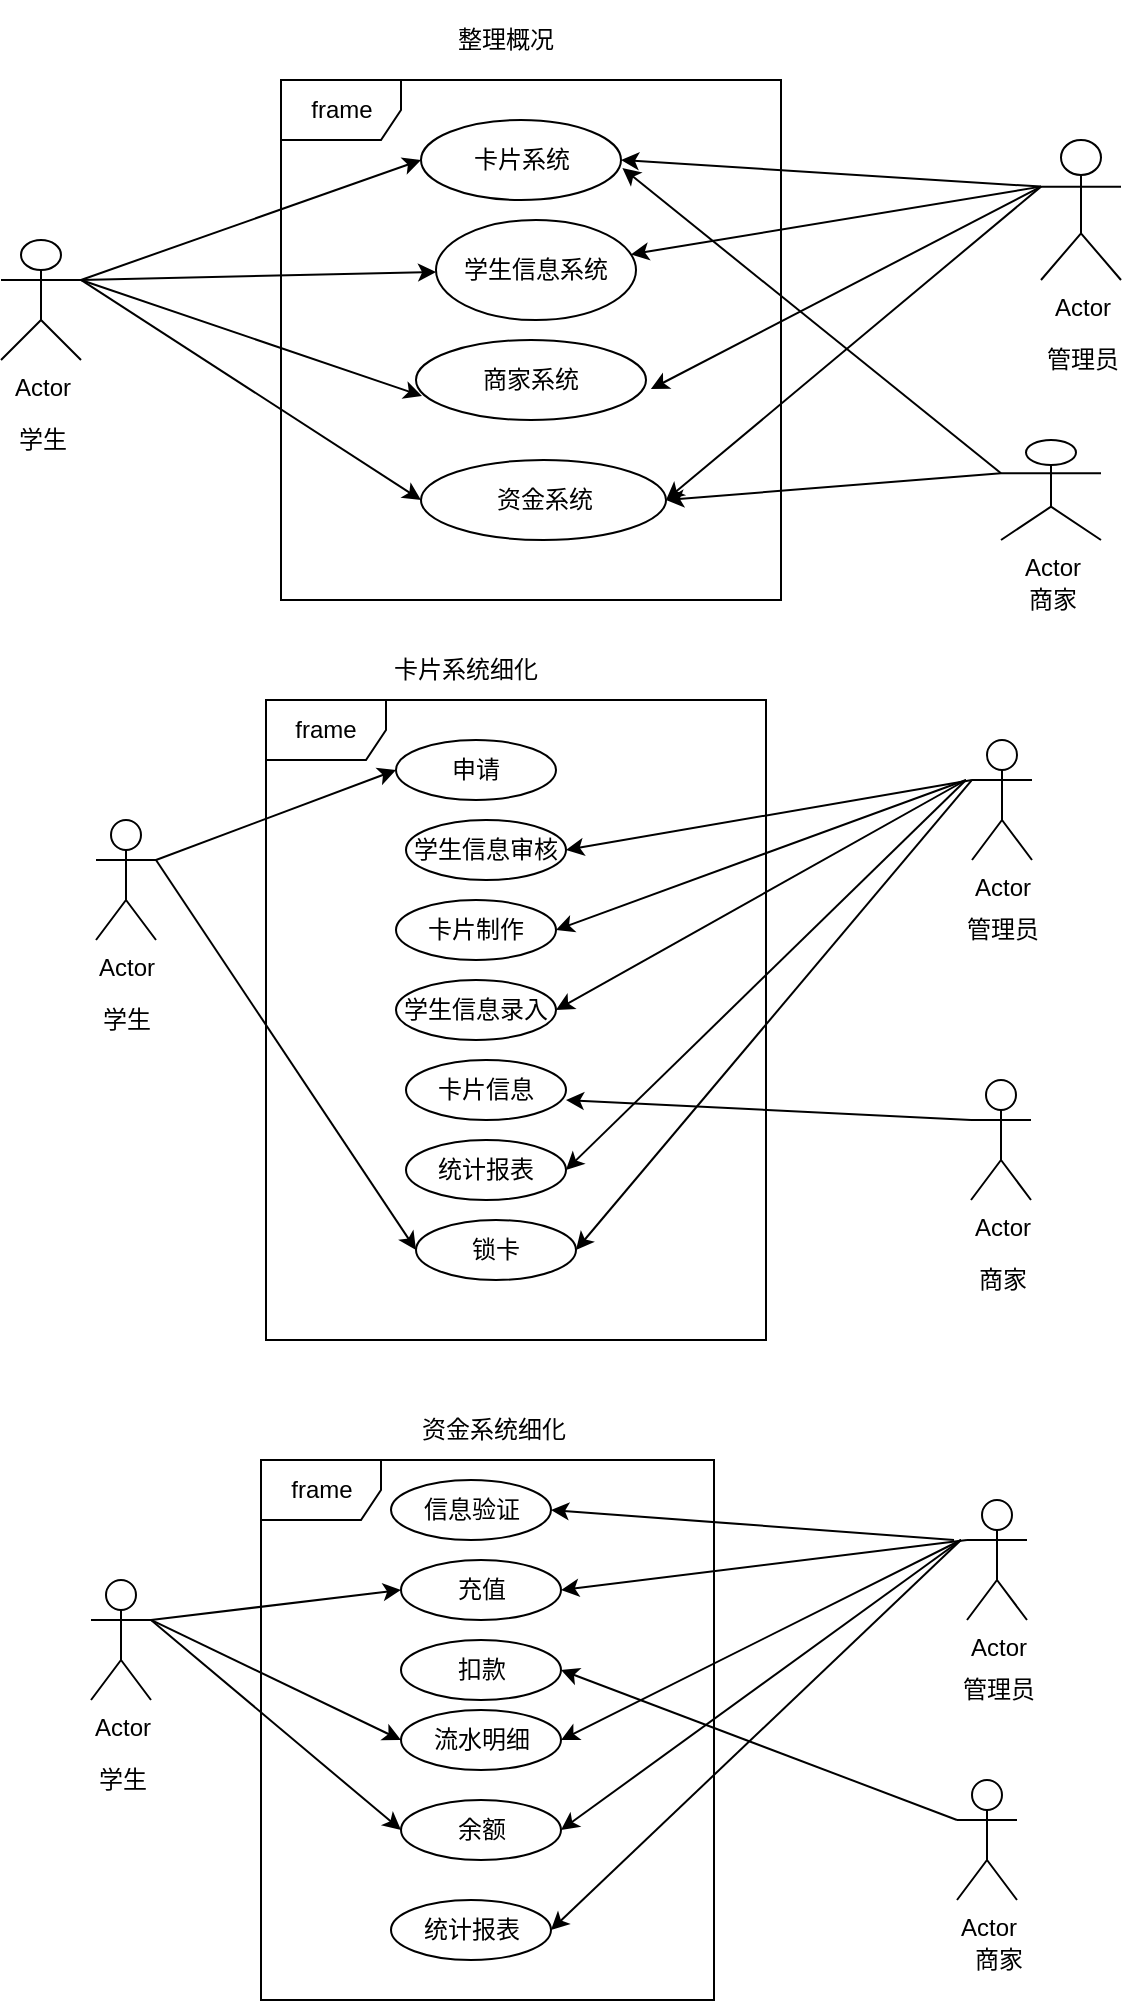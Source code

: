 <mxfile version="13.2.1" type="github">
  <diagram name="Page-1" id="e7e014a7-5840-1c2e-5031-d8a46d1fe8dd">
    <mxGraphModel dx="1422" dy="1537" grid="1" gridSize="10" guides="1" tooltips="1" connect="1" arrows="1" fold="1" page="1" pageScale="1" pageWidth="1169" pageHeight="826" background="#ffffff" math="0" shadow="0">
      <root>
        <mxCell id="0" />
        <mxCell id="1" parent="0" />
        <mxCell id="xZ-QIQwsPO3p9iyDY6K0-41" value="frame" style="shape=umlFrame;whiteSpace=wrap;html=1;" parent="1" vertex="1">
          <mxGeometry x="487.5" y="20" width="250" height="260" as="geometry" />
        </mxCell>
        <mxCell id="xZ-QIQwsPO3p9iyDY6K0-54" value="卡片系统" style="ellipse;whiteSpace=wrap;html=1;" parent="1" vertex="1">
          <mxGeometry x="557.5" y="40" width="100" height="40" as="geometry" />
        </mxCell>
        <mxCell id="xZ-QIQwsPO3p9iyDY6K0-66" value="学生信息系统" style="ellipse;whiteSpace=wrap;html=1;" parent="1" vertex="1">
          <mxGeometry x="565" y="90" width="100" height="50" as="geometry" />
        </mxCell>
        <mxCell id="xZ-QIQwsPO3p9iyDY6K0-69" value="商家系统" style="ellipse;whiteSpace=wrap;html=1;" parent="1" vertex="1">
          <mxGeometry x="555" y="150" width="115" height="40" as="geometry" />
        </mxCell>
        <mxCell id="xZ-QIQwsPO3p9iyDY6K0-105" style="edgeStyle=none;rounded=1;orthogonalLoop=1;jettySize=auto;html=1;exitX=0;exitY=0.333;exitDx=0;exitDy=0;exitPerimeter=0;" parent="1" source="xZ-QIQwsPO3p9iyDY6K0-70" target="xZ-QIQwsPO3p9iyDY6K0-66" edge="1">
          <mxGeometry relative="1" as="geometry">
            <mxPoint x="1037.5" y="223" as="sourcePoint" />
          </mxGeometry>
        </mxCell>
        <mxCell id="xZ-QIQwsPO3p9iyDY6K0-106" style="edgeStyle=none;rounded=1;orthogonalLoop=1;jettySize=auto;html=1;exitX=0;exitY=0.333;exitDx=0;exitDy=0;exitPerimeter=0;entryX=1.021;entryY=0.614;entryDx=0;entryDy=0;entryPerimeter=0;" parent="1" source="xZ-QIQwsPO3p9iyDY6K0-70" target="xZ-QIQwsPO3p9iyDY6K0-69" edge="1">
          <mxGeometry relative="1" as="geometry" />
        </mxCell>
        <mxCell id="xZ-QIQwsPO3p9iyDY6K0-108" style="edgeStyle=none;rounded=1;orthogonalLoop=1;jettySize=auto;html=1;exitX=0;exitY=0.333;exitDx=0;exitDy=0;exitPerimeter=0;entryX=1;entryY=0.5;entryDx=0;entryDy=0;" parent="1" source="xZ-QIQwsPO3p9iyDY6K0-70" target="xZ-QIQwsPO3p9iyDY6K0-98" edge="1">
          <mxGeometry relative="1" as="geometry" />
        </mxCell>
        <mxCell id="xZ-QIQwsPO3p9iyDY6K0-134" style="edgeStyle=none;rounded=1;orthogonalLoop=1;jettySize=auto;html=1;exitX=0;exitY=0.333;exitDx=0;exitDy=0;exitPerimeter=0;entryX=1;entryY=0.5;entryDx=0;entryDy=0;" parent="1" source="xZ-QIQwsPO3p9iyDY6K0-70" target="xZ-QIQwsPO3p9iyDY6K0-54" edge="1">
          <mxGeometry relative="1" as="geometry" />
        </mxCell>
        <mxCell id="xZ-QIQwsPO3p9iyDY6K0-70" value="Actor" style="shape=umlActor;verticalLabelPosition=bottom;labelBackgroundColor=#ffffff;verticalAlign=top;html=1;" parent="1" vertex="1">
          <mxGeometry x="867.5" y="50" width="40" height="70" as="geometry" />
        </mxCell>
        <mxCell id="xZ-QIQwsPO3p9iyDY6K0-96" value="管理员" style="text;html=1;align=center;verticalAlign=middle;resizable=0;points=[];autosize=1;" parent="1" vertex="1">
          <mxGeometry x="862.5" y="150" width="50" height="20" as="geometry" />
        </mxCell>
        <mxCell id="xZ-QIQwsPO3p9iyDY6K0-97" value="学生" style="text;html=1;align=center;verticalAlign=middle;resizable=0;points=[];autosize=1;" parent="1" vertex="1">
          <mxGeometry x="347.5" y="190" width="40" height="20" as="geometry" />
        </mxCell>
        <mxCell id="xZ-QIQwsPO3p9iyDY6K0-98" value="资金系统" style="ellipse;whiteSpace=wrap;html=1;" parent="1" vertex="1">
          <mxGeometry x="557.5" y="210" width="122.5" height="40" as="geometry" />
        </mxCell>
        <mxCell id="xZ-QIQwsPO3p9iyDY6K0-112" style="edgeStyle=none;rounded=1;orthogonalLoop=1;jettySize=auto;html=1;exitX=0;exitY=0.333;exitDx=0;exitDy=0;exitPerimeter=0;entryX=1;entryY=0.5;entryDx=0;entryDy=0;" parent="1" source="xZ-QIQwsPO3p9iyDY6K0-110" target="xZ-QIQwsPO3p9iyDY6K0-98" edge="1">
          <mxGeometry relative="1" as="geometry" />
        </mxCell>
        <mxCell id="xZ-QIQwsPO3p9iyDY6K0-113" style="edgeStyle=none;rounded=1;orthogonalLoop=1;jettySize=auto;html=1;exitX=0;exitY=0.333;exitDx=0;exitDy=0;exitPerimeter=0;entryX=1.007;entryY=0.6;entryDx=0;entryDy=0;entryPerimeter=0;" parent="1" source="xZ-QIQwsPO3p9iyDY6K0-110" target="xZ-QIQwsPO3p9iyDY6K0-54" edge="1">
          <mxGeometry relative="1" as="geometry" />
        </mxCell>
        <mxCell id="xZ-QIQwsPO3p9iyDY6K0-110" value="Actor" style="shape=umlActor;verticalLabelPosition=bottom;labelBackgroundColor=#ffffff;verticalAlign=top;html=1;" parent="1" vertex="1">
          <mxGeometry x="847.5" y="200" width="50" height="50" as="geometry" />
        </mxCell>
        <mxCell id="xZ-QIQwsPO3p9iyDY6K0-111" value="商家" style="text;html=1;align=center;verticalAlign=middle;resizable=0;points=[];autosize=1;" parent="1" vertex="1">
          <mxGeometry x="852.5" y="270" width="40" height="20" as="geometry" />
        </mxCell>
        <mxCell id="xZ-QIQwsPO3p9iyDY6K0-156" style="edgeStyle=none;rounded=1;orthogonalLoop=1;jettySize=auto;html=1;exitX=1;exitY=0.333;exitDx=0;exitDy=0;exitPerimeter=0;entryX=0;entryY=0.5;entryDx=0;entryDy=0;" parent="1" source="xZ-QIQwsPO3p9iyDY6K0-115" target="xZ-QIQwsPO3p9iyDY6K0-129" edge="1">
          <mxGeometry relative="1" as="geometry" />
        </mxCell>
        <mxCell id="xZ-QIQwsPO3p9iyDY6K0-157" style="edgeStyle=none;rounded=1;orthogonalLoop=1;jettySize=auto;html=1;exitX=1;exitY=0.333;exitDx=0;exitDy=0;exitPerimeter=0;entryX=0;entryY=0.5;entryDx=0;entryDy=0;" parent="1" source="xZ-QIQwsPO3p9iyDY6K0-115" target="xZ-QIQwsPO3p9iyDY6K0-155" edge="1">
          <mxGeometry relative="1" as="geometry" />
        </mxCell>
        <mxCell id="xZ-QIQwsPO3p9iyDY6K0-115" value="Actor" style="shape=umlActor;verticalLabelPosition=bottom;labelBackgroundColor=#ffffff;verticalAlign=top;html=1;" parent="1" vertex="1">
          <mxGeometry x="395" y="390" width="30" height="60" as="geometry" />
        </mxCell>
        <mxCell id="xZ-QIQwsPO3p9iyDY6K0-122" value="学生" style="text;html=1;align=center;verticalAlign=middle;resizable=0;points=[];autosize=1;" parent="1" vertex="1">
          <mxGeometry x="390" y="480" width="40" height="20" as="geometry" />
        </mxCell>
        <mxCell id="xZ-QIQwsPO3p9iyDY6K0-123" value="frame" style="shape=umlFrame;whiteSpace=wrap;html=1;" parent="1" vertex="1">
          <mxGeometry x="480" y="330" width="250" height="320" as="geometry" />
        </mxCell>
        <mxCell id="xZ-QIQwsPO3p9iyDY6K0-124" value="学生信息审核" style="ellipse;whiteSpace=wrap;html=1;" parent="1" vertex="1">
          <mxGeometry x="550" y="390" width="80" height="30" as="geometry" />
        </mxCell>
        <mxCell id="xZ-QIQwsPO3p9iyDY6K0-125" value="卡片制作" style="ellipse;whiteSpace=wrap;html=1;" parent="1" vertex="1">
          <mxGeometry x="545" y="430" width="80" height="30" as="geometry" />
        </mxCell>
        <mxCell id="xZ-QIQwsPO3p9iyDY6K0-126" value="卡片信息" style="ellipse;whiteSpace=wrap;html=1;" parent="1" vertex="1">
          <mxGeometry x="550" y="510" width="80" height="30" as="geometry" />
        </mxCell>
        <mxCell id="xZ-QIQwsPO3p9iyDY6K0-127" value="统计报表" style="ellipse;whiteSpace=wrap;html=1;" parent="1" vertex="1">
          <mxGeometry x="550" y="550" width="80" height="30" as="geometry" />
        </mxCell>
        <mxCell id="xZ-QIQwsPO3p9iyDY6K0-128" value="学生信息录入" style="ellipse;whiteSpace=wrap;html=1;" parent="1" vertex="1">
          <mxGeometry x="545" y="470" width="80" height="30" as="geometry" />
        </mxCell>
        <mxCell id="xZ-QIQwsPO3p9iyDY6K0-129" value="申请" style="ellipse;whiteSpace=wrap;html=1;" parent="1" vertex="1">
          <mxGeometry x="545" y="350" width="80" height="30" as="geometry" />
        </mxCell>
        <mxCell id="xZ-QIQwsPO3p9iyDY6K0-137" style="edgeStyle=none;rounded=1;orthogonalLoop=1;jettySize=auto;html=1;exitX=1;exitY=0.333;exitDx=0;exitDy=0;exitPerimeter=0;entryX=0;entryY=0.5;entryDx=0;entryDy=0;" parent="1" source="xZ-QIQwsPO3p9iyDY6K0-136" target="xZ-QIQwsPO3p9iyDY6K0-54" edge="1">
          <mxGeometry relative="1" as="geometry" />
        </mxCell>
        <mxCell id="xZ-QIQwsPO3p9iyDY6K0-140" style="edgeStyle=none;rounded=1;orthogonalLoop=1;jettySize=auto;html=1;exitX=1;exitY=0.333;exitDx=0;exitDy=0;exitPerimeter=0;" parent="1" source="xZ-QIQwsPO3p9iyDY6K0-136" target="xZ-QIQwsPO3p9iyDY6K0-66" edge="1">
          <mxGeometry relative="1" as="geometry" />
        </mxCell>
        <mxCell id="xZ-QIQwsPO3p9iyDY6K0-141" style="edgeStyle=none;rounded=1;orthogonalLoop=1;jettySize=auto;html=1;entryX=0.026;entryY=0.7;entryDx=0;entryDy=0;entryPerimeter=0;exitX=1;exitY=0.333;exitDx=0;exitDy=0;exitPerimeter=0;" parent="1" source="xZ-QIQwsPO3p9iyDY6K0-136" target="xZ-QIQwsPO3p9iyDY6K0-69" edge="1">
          <mxGeometry relative="1" as="geometry">
            <mxPoint x="397.5" y="120" as="sourcePoint" />
          </mxGeometry>
        </mxCell>
        <mxCell id="xZ-QIQwsPO3p9iyDY6K0-142" style="edgeStyle=none;rounded=1;orthogonalLoop=1;jettySize=auto;html=1;exitX=1;exitY=0.333;exitDx=0;exitDy=0;exitPerimeter=0;entryX=0;entryY=0.5;entryDx=0;entryDy=0;" parent="1" source="xZ-QIQwsPO3p9iyDY6K0-136" target="xZ-QIQwsPO3p9iyDY6K0-98" edge="1">
          <mxGeometry relative="1" as="geometry" />
        </mxCell>
        <mxCell id="xZ-QIQwsPO3p9iyDY6K0-136" value="Actor" style="shape=umlActor;verticalLabelPosition=bottom;labelBackgroundColor=#ffffff;verticalAlign=top;html=1;align=center;fontStyle=0" parent="1" vertex="1">
          <mxGeometry x="347.5" y="100" width="40" height="60" as="geometry" />
        </mxCell>
        <mxCell id="xZ-QIQwsPO3p9iyDY6K0-146" style="edgeStyle=none;rounded=1;orthogonalLoop=1;jettySize=auto;html=1;exitX=0.5;exitY=1;exitDx=0;exitDy=0;" parent="1" source="xZ-QIQwsPO3p9iyDY6K0-129" target="xZ-QIQwsPO3p9iyDY6K0-129" edge="1">
          <mxGeometry relative="1" as="geometry" />
        </mxCell>
        <mxCell id="xZ-QIQwsPO3p9iyDY6K0-150" style="edgeStyle=none;rounded=1;orthogonalLoop=1;jettySize=auto;html=1;exitX=0.5;exitY=1;exitDx=0;exitDy=0;" parent="1" source="xZ-QIQwsPO3p9iyDY6K0-128" target="xZ-QIQwsPO3p9iyDY6K0-128" edge="1">
          <mxGeometry relative="1" as="geometry" />
        </mxCell>
        <mxCell id="xZ-QIQwsPO3p9iyDY6K0-151" style="edgeStyle=none;rounded=1;orthogonalLoop=1;jettySize=auto;html=1;exitX=0.5;exitY=1;exitDx=0;exitDy=0;" parent="1" source="xZ-QIQwsPO3p9iyDY6K0-124" target="xZ-QIQwsPO3p9iyDY6K0-124" edge="1">
          <mxGeometry relative="1" as="geometry" />
        </mxCell>
        <mxCell id="xZ-QIQwsPO3p9iyDY6K0-152" style="edgeStyle=none;rounded=1;orthogonalLoop=1;jettySize=auto;html=1;exitX=0.5;exitY=1;exitDx=0;exitDy=0;" parent="1" source="xZ-QIQwsPO3p9iyDY6K0-129" target="xZ-QIQwsPO3p9iyDY6K0-129" edge="1">
          <mxGeometry relative="1" as="geometry" />
        </mxCell>
        <mxCell id="xZ-QIQwsPO3p9iyDY6K0-155" value="锁卡" style="ellipse;whiteSpace=wrap;html=1;" parent="1" vertex="1">
          <mxGeometry x="555" y="590" width="80" height="30" as="geometry" />
        </mxCell>
        <mxCell id="xZ-QIQwsPO3p9iyDY6K0-169" style="edgeStyle=none;rounded=1;orthogonalLoop=1;jettySize=auto;html=1;exitX=0;exitY=0.333;exitDx=0;exitDy=0;exitPerimeter=0;entryX=1;entryY=0.5;entryDx=0;entryDy=0;" parent="1" source="xZ-QIQwsPO3p9iyDY6K0-158" target="xZ-QIQwsPO3p9iyDY6K0-124" edge="1">
          <mxGeometry relative="1" as="geometry" />
        </mxCell>
        <mxCell id="xZ-QIQwsPO3p9iyDY6K0-170" style="edgeStyle=none;rounded=1;orthogonalLoop=1;jettySize=auto;html=1;entryX=1;entryY=0.5;entryDx=0;entryDy=0;" parent="1" target="xZ-QIQwsPO3p9iyDY6K0-125" edge="1">
          <mxGeometry relative="1" as="geometry">
            <mxPoint x="830" y="370" as="sourcePoint" />
          </mxGeometry>
        </mxCell>
        <mxCell id="xZ-QIQwsPO3p9iyDY6K0-171" style="edgeStyle=none;rounded=1;orthogonalLoop=1;jettySize=auto;html=1;entryX=1;entryY=0.5;entryDx=0;entryDy=0;" parent="1" target="xZ-QIQwsPO3p9iyDY6K0-128" edge="1">
          <mxGeometry relative="1" as="geometry">
            <mxPoint x="830" y="370" as="sourcePoint" />
          </mxGeometry>
        </mxCell>
        <mxCell id="xZ-QIQwsPO3p9iyDY6K0-172" style="edgeStyle=none;rounded=1;orthogonalLoop=1;jettySize=auto;html=1;entryX=1;entryY=0.5;entryDx=0;entryDy=0;" parent="1" target="xZ-QIQwsPO3p9iyDY6K0-127" edge="1">
          <mxGeometry relative="1" as="geometry">
            <mxPoint x="830" y="370" as="sourcePoint" />
          </mxGeometry>
        </mxCell>
        <mxCell id="xZ-QIQwsPO3p9iyDY6K0-173" style="edgeStyle=none;rounded=1;orthogonalLoop=1;jettySize=auto;html=1;exitX=0;exitY=0.333;exitDx=0;exitDy=0;exitPerimeter=0;entryX=1;entryY=0.5;entryDx=0;entryDy=0;" parent="1" source="xZ-QIQwsPO3p9iyDY6K0-158" target="xZ-QIQwsPO3p9iyDY6K0-155" edge="1">
          <mxGeometry relative="1" as="geometry" />
        </mxCell>
        <mxCell id="xZ-QIQwsPO3p9iyDY6K0-158" value="Actor" style="shape=umlActor;verticalLabelPosition=bottom;labelBackgroundColor=#ffffff;verticalAlign=top;html=1;align=center;" parent="1" vertex="1">
          <mxGeometry x="833" y="350" width="30" height="60" as="geometry" />
        </mxCell>
        <mxCell id="xZ-QIQwsPO3p9iyDY6K0-168" style="edgeStyle=none;rounded=1;orthogonalLoop=1;jettySize=auto;html=1;exitX=0;exitY=0.333;exitDx=0;exitDy=0;exitPerimeter=0;entryX=0.6;entryY=0.625;entryDx=0;entryDy=0;entryPerimeter=0;" parent="1" source="xZ-QIQwsPO3p9iyDY6K0-159" target="xZ-QIQwsPO3p9iyDY6K0-123" edge="1">
          <mxGeometry relative="1" as="geometry" />
        </mxCell>
        <mxCell id="xZ-QIQwsPO3p9iyDY6K0-159" value="Actor" style="shape=umlActor;verticalLabelPosition=bottom;labelBackgroundColor=#ffffff;verticalAlign=top;html=1;align=center;" parent="1" vertex="1">
          <mxGeometry x="832.5" y="520" width="30" height="60" as="geometry" />
        </mxCell>
        <mxCell id="xZ-QIQwsPO3p9iyDY6K0-162" value="管理员" style="text;html=1;align=center;verticalAlign=middle;resizable=0;points=[];autosize=1;" parent="1" vertex="1">
          <mxGeometry x="823" y="435" width="50" height="20" as="geometry" />
        </mxCell>
        <mxCell id="xZ-QIQwsPO3p9iyDY6K0-167" value="商家" style="text;html=1;align=center;verticalAlign=middle;resizable=0;points=[];autosize=1;" parent="1" vertex="1">
          <mxGeometry x="828" y="610" width="40" height="20" as="geometry" />
        </mxCell>
        <mxCell id="xZ-QIQwsPO3p9iyDY6K0-174" value="卡片系统细化" style="text;html=1;strokeColor=none;fillColor=none;align=center;verticalAlign=middle;whiteSpace=wrap;rounded=0;" parent="1" vertex="1">
          <mxGeometry x="525" y="300" width="110" height="30" as="geometry" />
        </mxCell>
        <mxCell id="xZ-QIQwsPO3p9iyDY6K0-176" value="整理概况" style="text;html=1;strokeColor=none;fillColor=none;align=center;verticalAlign=middle;whiteSpace=wrap;rounded=0;" parent="1" vertex="1">
          <mxGeometry x="510" y="-20" width="180" height="40" as="geometry" />
        </mxCell>
        <mxCell id="xZ-QIQwsPO3p9iyDY6K0-177" style="edgeStyle=none;rounded=1;orthogonalLoop=1;jettySize=auto;html=1;exitX=1;exitY=0.333;exitDx=0;exitDy=0;exitPerimeter=0;entryX=0;entryY=0.5;entryDx=0;entryDy=0;" parent="1" source="xZ-QIQwsPO3p9iyDY6K0-179" target="xZ-QIQwsPO3p9iyDY6K0-187" edge="1">
          <mxGeometry relative="1" as="geometry" />
        </mxCell>
        <mxCell id="xZ-QIQwsPO3p9iyDY6K0-206" style="edgeStyle=none;rounded=1;orthogonalLoop=1;jettySize=auto;html=1;exitX=1;exitY=0.333;exitDx=0;exitDy=0;exitPerimeter=0;entryX=0;entryY=0.5;entryDx=0;entryDy=0;" parent="1" source="xZ-QIQwsPO3p9iyDY6K0-179" target="xZ-QIQwsPO3p9iyDY6K0-183" edge="1">
          <mxGeometry relative="1" as="geometry" />
        </mxCell>
        <mxCell id="xZ-QIQwsPO3p9iyDY6K0-207" style="edgeStyle=none;rounded=1;orthogonalLoop=1;jettySize=auto;html=1;exitX=1;exitY=0.333;exitDx=0;exitDy=0;exitPerimeter=0;entryX=0;entryY=0.5;entryDx=0;entryDy=0;" parent="1" source="xZ-QIQwsPO3p9iyDY6K0-179" target="xZ-QIQwsPO3p9iyDY6K0-186" edge="1">
          <mxGeometry relative="1" as="geometry" />
        </mxCell>
        <mxCell id="xZ-QIQwsPO3p9iyDY6K0-179" value="Actor" style="shape=umlActor;verticalLabelPosition=bottom;labelBackgroundColor=#ffffff;verticalAlign=top;html=1;" parent="1" vertex="1">
          <mxGeometry x="392.5" y="770" width="30" height="60" as="geometry" />
        </mxCell>
        <mxCell id="xZ-QIQwsPO3p9iyDY6K0-180" value="学生" style="text;html=1;align=center;verticalAlign=middle;resizable=0;points=[];autosize=1;" parent="1" vertex="1">
          <mxGeometry x="387.5" y="860" width="40" height="20" as="geometry" />
        </mxCell>
        <mxCell id="xZ-QIQwsPO3p9iyDY6K0-181" value="frame" style="shape=umlFrame;whiteSpace=wrap;html=1;" parent="1" vertex="1">
          <mxGeometry x="477.5" y="710" width="226.5" height="270" as="geometry" />
        </mxCell>
        <mxCell id="xZ-QIQwsPO3p9iyDY6K0-182" value="扣款" style="ellipse;whiteSpace=wrap;html=1;" parent="1" vertex="1">
          <mxGeometry x="547.5" y="800" width="80" height="30" as="geometry" />
        </mxCell>
        <mxCell id="xZ-QIQwsPO3p9iyDY6K0-183" value="流水明细" style="ellipse;whiteSpace=wrap;html=1;" parent="1" vertex="1">
          <mxGeometry x="547.5" y="835" width="80" height="30" as="geometry" />
        </mxCell>
        <mxCell id="xZ-QIQwsPO3p9iyDY6K0-185" value="统计报表" style="ellipse;whiteSpace=wrap;html=1;" parent="1" vertex="1">
          <mxGeometry x="542.5" y="930" width="80" height="30" as="geometry" />
        </mxCell>
        <mxCell id="xZ-QIQwsPO3p9iyDY6K0-186" value="余额" style="ellipse;whiteSpace=wrap;html=1;" parent="1" vertex="1">
          <mxGeometry x="547.5" y="880" width="80" height="30" as="geometry" />
        </mxCell>
        <mxCell id="xZ-QIQwsPO3p9iyDY6K0-187" value="充值" style="ellipse;whiteSpace=wrap;html=1;" parent="1" vertex="1">
          <mxGeometry x="547.5" y="760" width="80" height="30" as="geometry" />
        </mxCell>
        <mxCell id="xZ-QIQwsPO3p9iyDY6K0-188" style="edgeStyle=none;rounded=1;orthogonalLoop=1;jettySize=auto;html=1;exitX=0.5;exitY=1;exitDx=0;exitDy=0;" parent="1" source="xZ-QIQwsPO3p9iyDY6K0-187" target="xZ-QIQwsPO3p9iyDY6K0-187" edge="1">
          <mxGeometry relative="1" as="geometry" />
        </mxCell>
        <mxCell id="xZ-QIQwsPO3p9iyDY6K0-189" style="edgeStyle=none;rounded=1;orthogonalLoop=1;jettySize=auto;html=1;exitX=0.5;exitY=1;exitDx=0;exitDy=0;" parent="1" source="xZ-QIQwsPO3p9iyDY6K0-186" target="xZ-QIQwsPO3p9iyDY6K0-186" edge="1">
          <mxGeometry relative="1" as="geometry" />
        </mxCell>
        <mxCell id="xZ-QIQwsPO3p9iyDY6K0-190" style="edgeStyle=none;rounded=1;orthogonalLoop=1;jettySize=auto;html=1;exitX=0.5;exitY=1;exitDx=0;exitDy=0;" parent="1" source="xZ-QIQwsPO3p9iyDY6K0-182" target="xZ-QIQwsPO3p9iyDY6K0-182" edge="1">
          <mxGeometry relative="1" as="geometry" />
        </mxCell>
        <mxCell id="xZ-QIQwsPO3p9iyDY6K0-191" style="edgeStyle=none;rounded=1;orthogonalLoop=1;jettySize=auto;html=1;exitX=0.5;exitY=1;exitDx=0;exitDy=0;" parent="1" source="xZ-QIQwsPO3p9iyDY6K0-187" target="xZ-QIQwsPO3p9iyDY6K0-187" edge="1">
          <mxGeometry relative="1" as="geometry" />
        </mxCell>
        <mxCell id="xZ-QIQwsPO3p9iyDY6K0-194" style="edgeStyle=none;rounded=1;orthogonalLoop=1;jettySize=auto;html=1;entryX=1;entryY=0.5;entryDx=0;entryDy=0;" parent="1" target="xZ-QIQwsPO3p9iyDY6K0-183" edge="1">
          <mxGeometry relative="1" as="geometry">
            <mxPoint x="827.5" y="750" as="sourcePoint" />
          </mxGeometry>
        </mxCell>
        <mxCell id="xZ-QIQwsPO3p9iyDY6K0-195" style="edgeStyle=none;rounded=1;orthogonalLoop=1;jettySize=auto;html=1;entryX=1;entryY=0.5;entryDx=0;entryDy=0;" parent="1" target="xZ-QIQwsPO3p9iyDY6K0-186" edge="1">
          <mxGeometry relative="1" as="geometry">
            <mxPoint x="827.5" y="750" as="sourcePoint" />
          </mxGeometry>
        </mxCell>
        <mxCell id="xZ-QIQwsPO3p9iyDY6K0-196" style="edgeStyle=none;rounded=1;orthogonalLoop=1;jettySize=auto;html=1;entryX=1;entryY=0.5;entryDx=0;entryDy=0;" parent="1" target="xZ-QIQwsPO3p9iyDY6K0-185" edge="1">
          <mxGeometry relative="1" as="geometry">
            <mxPoint x="827.5" y="750" as="sourcePoint" />
          </mxGeometry>
        </mxCell>
        <mxCell id="xZ-QIQwsPO3p9iyDY6K0-205" style="edgeStyle=none;rounded=1;orthogonalLoop=1;jettySize=auto;html=1;entryX=1;entryY=0.5;entryDx=0;entryDy=0;" parent="1" target="xZ-QIQwsPO3p9iyDY6K0-204" edge="1">
          <mxGeometry relative="1" as="geometry">
            <mxPoint x="824" y="750" as="sourcePoint" />
          </mxGeometry>
        </mxCell>
        <mxCell id="xZ-QIQwsPO3p9iyDY6K0-208" style="edgeStyle=none;rounded=1;orthogonalLoop=1;jettySize=auto;html=1;exitX=0;exitY=0.333;exitDx=0;exitDy=0;exitPerimeter=0;entryX=1;entryY=0.5;entryDx=0;entryDy=0;" parent="1" source="xZ-QIQwsPO3p9iyDY6K0-198" target="xZ-QIQwsPO3p9iyDY6K0-187" edge="1">
          <mxGeometry relative="1" as="geometry" />
        </mxCell>
        <mxCell id="xZ-QIQwsPO3p9iyDY6K0-198" value="Actor" style="shape=umlActor;verticalLabelPosition=bottom;labelBackgroundColor=#ffffff;verticalAlign=top;html=1;align=center;" parent="1" vertex="1">
          <mxGeometry x="830.5" y="730" width="30" height="60" as="geometry" />
        </mxCell>
        <mxCell id="xZ-QIQwsPO3p9iyDY6K0-209" style="edgeStyle=none;rounded=1;orthogonalLoop=1;jettySize=auto;html=1;exitX=0;exitY=0.333;exitDx=0;exitDy=0;exitPerimeter=0;entryX=1;entryY=0.5;entryDx=0;entryDy=0;" parent="1" source="xZ-QIQwsPO3p9iyDY6K0-200" target="xZ-QIQwsPO3p9iyDY6K0-182" edge="1">
          <mxGeometry relative="1" as="geometry" />
        </mxCell>
        <mxCell id="xZ-QIQwsPO3p9iyDY6K0-200" value="Actor" style="shape=umlActor;verticalLabelPosition=bottom;labelBackgroundColor=#ffffff;verticalAlign=top;html=1;align=center;" parent="1" vertex="1">
          <mxGeometry x="825.5" y="870" width="30" height="60" as="geometry" />
        </mxCell>
        <mxCell id="xZ-QIQwsPO3p9iyDY6K0-201" value="管理员" style="text;html=1;align=center;verticalAlign=middle;resizable=0;points=[];autosize=1;" parent="1" vertex="1">
          <mxGeometry x="820.5" y="815" width="50" height="20" as="geometry" />
        </mxCell>
        <mxCell id="xZ-QIQwsPO3p9iyDY6K0-202" value="商家" style="text;html=1;align=center;verticalAlign=middle;resizable=0;points=[];autosize=1;" parent="1" vertex="1">
          <mxGeometry x="825.5" y="950" width="40" height="20" as="geometry" />
        </mxCell>
        <mxCell id="xZ-QIQwsPO3p9iyDY6K0-203" value="资金系统细化" style="text;html=1;strokeColor=none;fillColor=none;align=center;verticalAlign=middle;whiteSpace=wrap;rounded=0;" parent="1" vertex="1">
          <mxGeometry x="539" y="680" width="110" height="30" as="geometry" />
        </mxCell>
        <mxCell id="xZ-QIQwsPO3p9iyDY6K0-204" value="信息验证" style="ellipse;whiteSpace=wrap;html=1;" parent="1" vertex="1">
          <mxGeometry x="542.5" y="720" width="80" height="30" as="geometry" />
        </mxCell>
      </root>
    </mxGraphModel>
  </diagram>
</mxfile>
